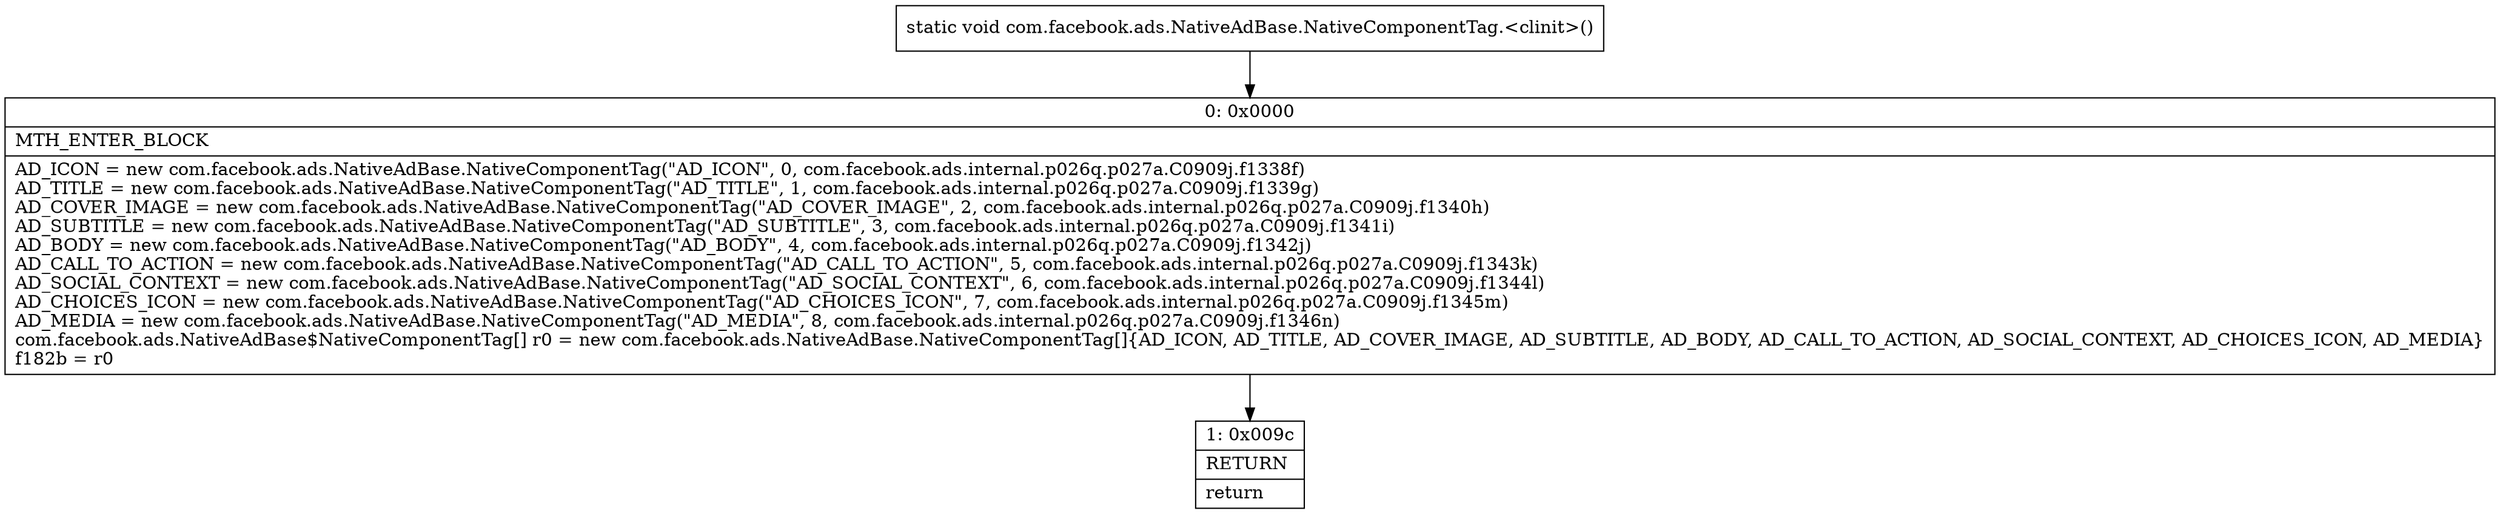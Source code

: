 digraph "CFG forcom.facebook.ads.NativeAdBase.NativeComponentTag.\<clinit\>()V" {
Node_0 [shape=record,label="{0\:\ 0x0000|MTH_ENTER_BLOCK\l|AD_ICON = new com.facebook.ads.NativeAdBase.NativeComponentTag(\"AD_ICON\", 0, com.facebook.ads.internal.p026q.p027a.C0909j.f1338f)\lAD_TITLE = new com.facebook.ads.NativeAdBase.NativeComponentTag(\"AD_TITLE\", 1, com.facebook.ads.internal.p026q.p027a.C0909j.f1339g)\lAD_COVER_IMAGE = new com.facebook.ads.NativeAdBase.NativeComponentTag(\"AD_COVER_IMAGE\", 2, com.facebook.ads.internal.p026q.p027a.C0909j.f1340h)\lAD_SUBTITLE = new com.facebook.ads.NativeAdBase.NativeComponentTag(\"AD_SUBTITLE\", 3, com.facebook.ads.internal.p026q.p027a.C0909j.f1341i)\lAD_BODY = new com.facebook.ads.NativeAdBase.NativeComponentTag(\"AD_BODY\", 4, com.facebook.ads.internal.p026q.p027a.C0909j.f1342j)\lAD_CALL_TO_ACTION = new com.facebook.ads.NativeAdBase.NativeComponentTag(\"AD_CALL_TO_ACTION\", 5, com.facebook.ads.internal.p026q.p027a.C0909j.f1343k)\lAD_SOCIAL_CONTEXT = new com.facebook.ads.NativeAdBase.NativeComponentTag(\"AD_SOCIAL_CONTEXT\", 6, com.facebook.ads.internal.p026q.p027a.C0909j.f1344l)\lAD_CHOICES_ICON = new com.facebook.ads.NativeAdBase.NativeComponentTag(\"AD_CHOICES_ICON\", 7, com.facebook.ads.internal.p026q.p027a.C0909j.f1345m)\lAD_MEDIA = new com.facebook.ads.NativeAdBase.NativeComponentTag(\"AD_MEDIA\", 8, com.facebook.ads.internal.p026q.p027a.C0909j.f1346n)\lcom.facebook.ads.NativeAdBase$NativeComponentTag[] r0 = new com.facebook.ads.NativeAdBase.NativeComponentTag[]\{AD_ICON, AD_TITLE, AD_COVER_IMAGE, AD_SUBTITLE, AD_BODY, AD_CALL_TO_ACTION, AD_SOCIAL_CONTEXT, AD_CHOICES_ICON, AD_MEDIA\}\lf182b = r0\l}"];
Node_1 [shape=record,label="{1\:\ 0x009c|RETURN\l|return\l}"];
MethodNode[shape=record,label="{static void com.facebook.ads.NativeAdBase.NativeComponentTag.\<clinit\>() }"];
MethodNode -> Node_0;
Node_0 -> Node_1;
}

